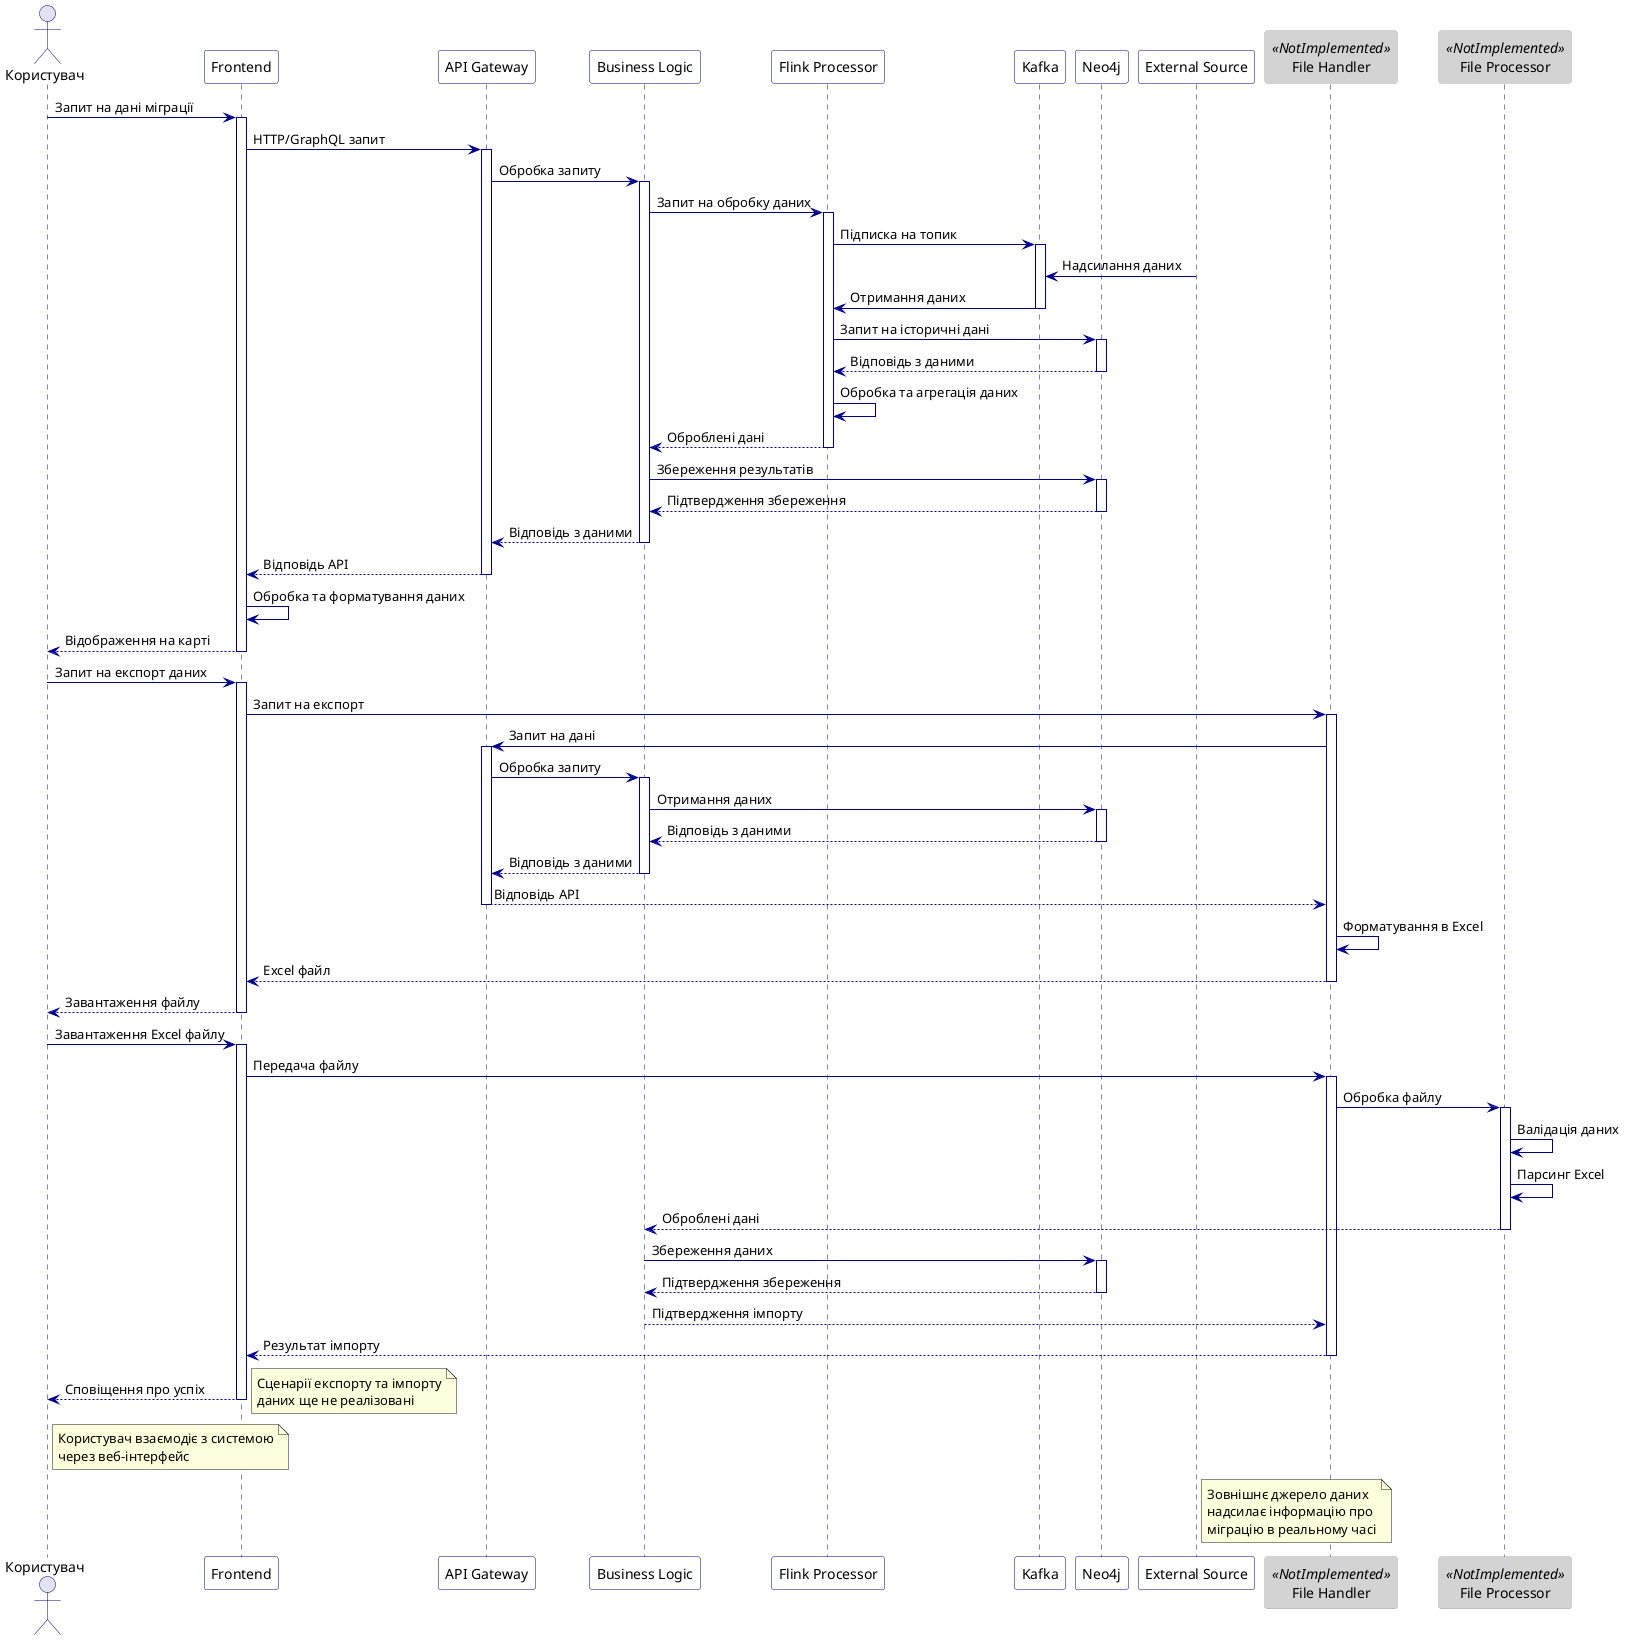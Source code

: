 @startuml
skinparam sequence {
  ArrowColor DarkBlue
  ActorBorderColor DarkBlue
  LifeLineBorderColor DarkBlue
  ParticipantBorderColor DarkBlue
  ParticipantBackgroundColor White
}

' Стиль для нереалізованих учасників
skinparam participant {
  BackgroundColor<<NotImplemented>> LightGray
  BorderColor<<NotImplemented>> DarkGray
}

actor "Користувач" as User
participant "Frontend" as FE
participant "API Gateway" as AG
participant "Business Logic" as BL
participant "Flink Processor" as FP
participant "Kafka" as KAFKA
participant "Neo4j" as DB
participant "External Source" as ES
participant "File Handler" as FH <<NotImplemented>>
participant "File Processor" as FPROC <<NotImplemented>>

' Сценарій отримання міграційних даних
User -> FE: Запит на дані міграції
activate FE

FE -> AG: HTTP/GraphQL запит
activate AG

AG -> BL: Обробка запиту
activate BL

BL -> FP: Запит на обробку даних
activate FP

FP -> KAFKA: Підписка на топик
activate KAFKA

ES -> KAFKA: Надсилання даних
KAFKA -> FP: Отримання даних
deactivate KAFKA

FP -> DB: Запит на історичні дані
activate DB

DB --> FP: Відповідь з даними
deactivate DB

FP -> FP: Обробка та агрегація даних
FP --> BL: Оброблені дані
deactivate FP

BL -> DB: Збереження результатів
activate DB

DB --> BL: Підтвердження збереження
deactivate DB

BL --> AG: Відповідь з даними
deactivate BL

AG --> FE: Відповідь API
deactivate AG

FE -> FE: Обробка та форматування даних
FE --> User: Відображення на карті
deactivate FE

' Сценарій експорту даних (не реалізовано)
User -> FE: Запит на експорт даних
activate FE

FE -> FH: Запит на експорт
activate FH

FH -> AG: Запит на дані
activate AG

AG -> BL: Обробка запиту
activate BL

BL -> DB: Отримання даних
activate DB

DB --> BL: Відповідь з даними
deactivate DB

BL --> AG: Відповідь з даними
deactivate BL

AG --> FH: Відповідь API
deactivate AG

FH -> FH: Форматування в Excel
FH --> FE: Excel файл
deactivate FH

FE --> User: Завантаження файлу
deactivate FE

' Сценарій імпорту даних (не реалізовано)
User -> FE: Завантаження Excel файлу
activate FE

FE -> FH: Передача файлу
activate FH

FH -> FPROC: Обробка файлу
activate FPROC

FPROC -> FPROC: Валідація даних
FPROC -> FPROC: Парсинг Excel
FPROC --> BL: Оброблені дані
deactivate FPROC

BL -> DB: Збереження даних
activate DB

DB --> BL: Підтвердження збереження
deactivate DB

BL --> FH: Підтвердження імпорту
deactivate BL

FH --> FE: Результат імпорту
deactivate FH

FE --> User: Сповіщення про успіх
deactivate FE

note right of User
  Користувач взаємодіє з системою
  через веб-інтерфейс
end note

note right of ES
  Зовнішнє джерело даних
  надсилає інформацію про
  міграцію в реальному часі
end note

note right
  Сценарії експорту та імпорту
  даних ще не реалізовані
end note
@enduml 